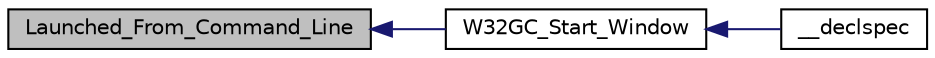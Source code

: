 digraph "Launched_From_Command_Line"
{
  edge [fontname="Helvetica",fontsize="10",labelfontname="Helvetica",labelfontsize="10"];
  node [fontname="Helvetica",fontsize="10",shape=record];
  rankdir="LR";
  Node1 [label="Launched_From_Command_Line",height=0.2,width=0.4,color="black", fillcolor="grey75", style="filled", fontcolor="black"];
  Node1 -> Node2 [dir="back",color="midnightblue",fontsize="10",style="solid",fontname="Helvetica"];
  Node2 [label="W32GC_Start_Window",height=0.2,width=0.4,color="black", fillcolor="white", style="filled",URL="$w32__console_8c.html#a4df61e90931602252f4bd1addb17902f"];
  Node2 -> Node3 [dir="back",color="midnightblue",fontsize="10",style="solid",fontname="Helvetica"];
  Node3 [label="__declspec",height=0.2,width=0.4,color="black", fillcolor="white", style="filled",URL="$w32gc__interf_8c.html#a9bbe083e9a45c3fda6abf2737bebc2ad"];
}
